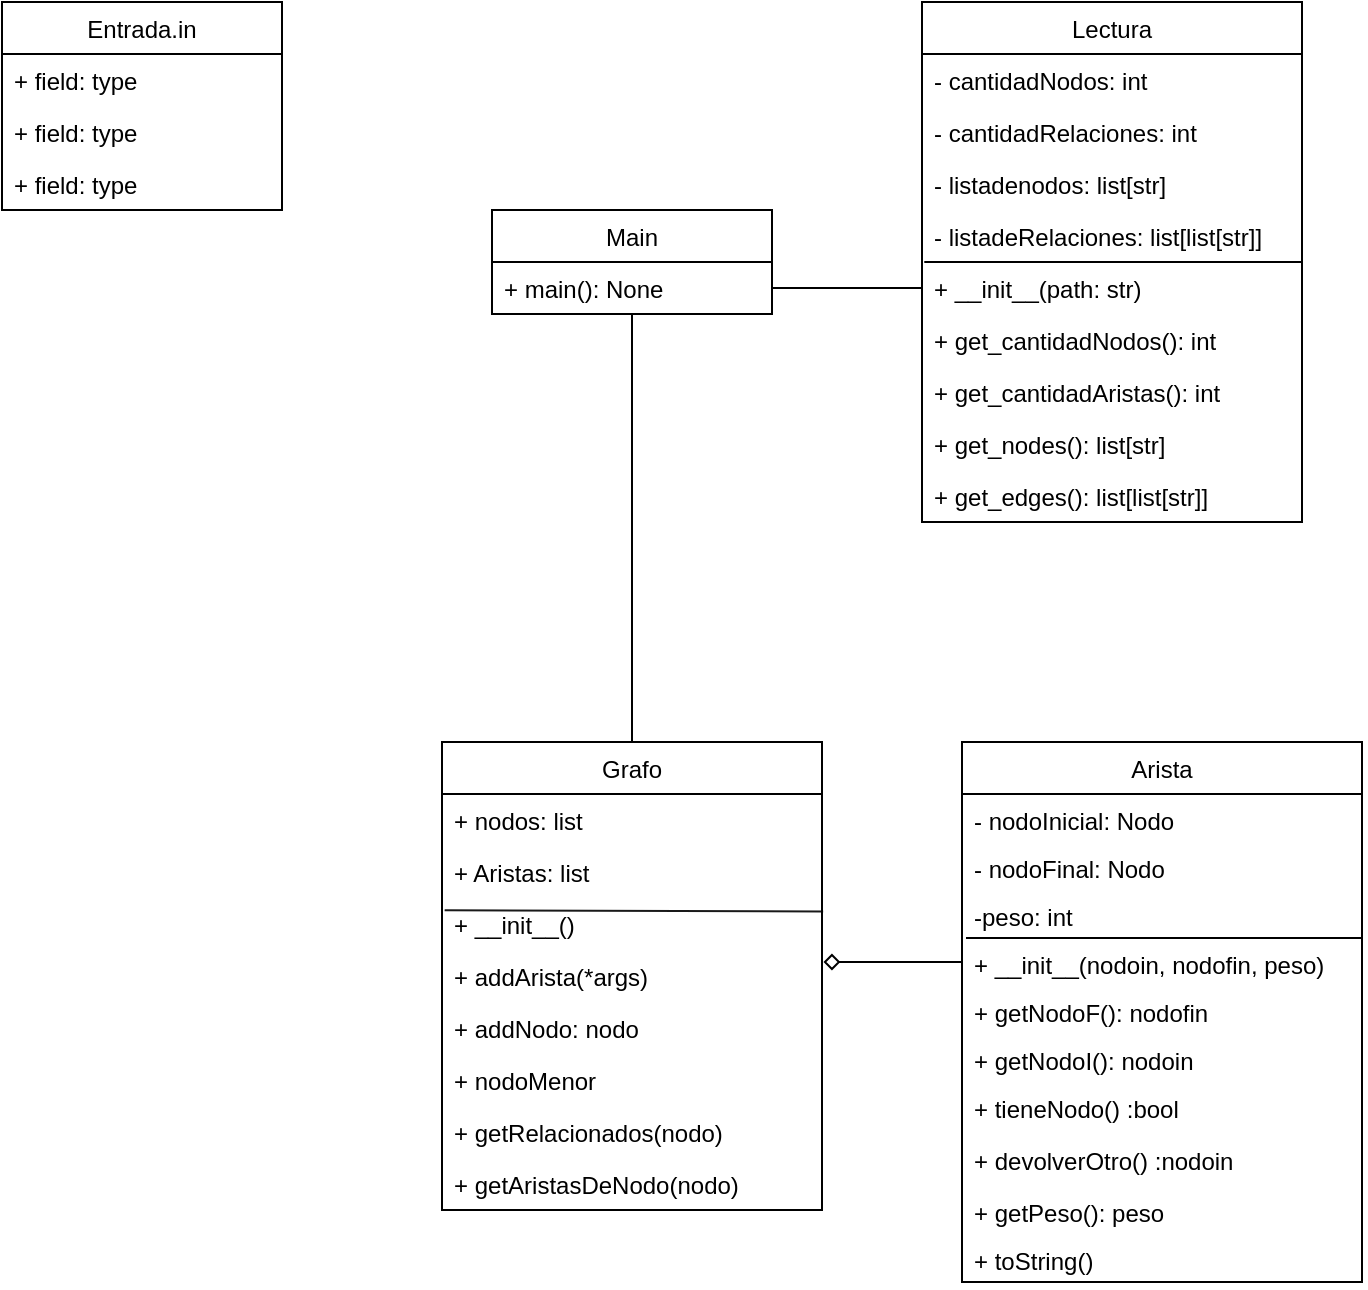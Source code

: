 <mxfile>
    <diagram name="Page-1" id="jT8q71IDl5kLCgGPPeI5">
        <mxGraphModel dx="1684" dy="990" grid="1" gridSize="10" guides="1" tooltips="1" connect="1" arrows="1" fold="1" page="1" pageScale="1" pageWidth="850" pageHeight="1100" math="0" shadow="0">
            <root>
                <mxCell id="0"/>
                <mxCell id="1" parent="0"/>
                <mxCell id="3" style="edgeStyle=none;html=1;exitX=0.5;exitY=0;exitDx=0;exitDy=0;endArrow=none;endFill=0;" edge="1" parent="1" source="4BHa0V8jdn2U7fwrEG5H-1" target="4BHa0V8jdn2U7fwrEG5H-66">
                    <mxGeometry relative="1" as="geometry"/>
                </mxCell>
                <mxCell id="4BHa0V8jdn2U7fwrEG5H-1" value="Grafo" style="swimlane;fontStyle=0;childLayout=stackLayout;horizontal=1;startSize=26;fillColor=none;horizontalStack=0;resizeParent=1;resizeParentMax=0;resizeLast=0;collapsible=1;marginBottom=0;" parent="1" vertex="1">
                    <mxGeometry x="260" y="480" width="190" height="234" as="geometry"/>
                </mxCell>
                <mxCell id="4BHa0V8jdn2U7fwrEG5H-2" value="+ nodos: list" style="text;strokeColor=none;fillColor=none;align=left;verticalAlign=top;spacingLeft=4;spacingRight=4;overflow=hidden;rotatable=0;points=[[0,0.5],[1,0.5]];portConstraint=eastwest;" parent="4BHa0V8jdn2U7fwrEG5H-1" vertex="1">
                    <mxGeometry y="26" width="190" height="26" as="geometry"/>
                </mxCell>
                <mxCell id="4BHa0V8jdn2U7fwrEG5H-3" value="+ Aristas: list" style="text;strokeColor=none;fillColor=none;align=left;verticalAlign=top;spacingLeft=4;spacingRight=4;overflow=hidden;rotatable=0;points=[[0,0.5],[1,0.5]];portConstraint=eastwest;" parent="4BHa0V8jdn2U7fwrEG5H-1" vertex="1">
                    <mxGeometry y="52" width="190" height="26" as="geometry"/>
                </mxCell>
                <mxCell id="4BHa0V8jdn2U7fwrEG5H-23" value="" style="endArrow=none;html=1;rounded=0;exitX=0.007;exitY=0.235;exitDx=0;exitDy=0;exitPerimeter=0;entryX=1.003;entryY=0.261;entryDx=0;entryDy=0;entryPerimeter=0;strokeWidth=1;endSize=0;opacity=90;jumpSize=3;" parent="4BHa0V8jdn2U7fwrEG5H-1" source="4BHa0V8jdn2U7fwrEG5H-4" target="4BHa0V8jdn2U7fwrEG5H-4" edge="1">
                    <mxGeometry width="50" height="50" relative="1" as="geometry">
                        <mxPoint x="10.0" y="83.278" as="sourcePoint"/>
                        <mxPoint x="149.58" y="82.81" as="targetPoint"/>
                    </mxGeometry>
                </mxCell>
                <mxCell id="4BHa0V8jdn2U7fwrEG5H-4" value="+ __init__()  " style="text;strokeColor=none;fillColor=none;align=left;verticalAlign=top;spacingLeft=4;spacingRight=4;overflow=hidden;rotatable=0;points=[[0,0.5],[1,0.5]];portConstraint=eastwest;" parent="4BHa0V8jdn2U7fwrEG5H-1" vertex="1">
                    <mxGeometry y="78" width="190" height="26" as="geometry"/>
                </mxCell>
                <mxCell id="4BHa0V8jdn2U7fwrEG5H-34" value="+ addArista(*args)" style="text;strokeColor=none;fillColor=none;align=left;verticalAlign=top;spacingLeft=4;spacingRight=4;overflow=hidden;rotatable=0;points=[[0,0.5],[1,0.5]];portConstraint=eastwest;" parent="4BHa0V8jdn2U7fwrEG5H-1" vertex="1">
                    <mxGeometry y="104" width="190" height="26" as="geometry"/>
                </mxCell>
                <mxCell id="4BHa0V8jdn2U7fwrEG5H-26" value="+ addNodo: nodo" style="text;strokeColor=none;fillColor=none;align=left;verticalAlign=top;spacingLeft=4;spacingRight=4;overflow=hidden;rotatable=0;points=[[0,0.5],[1,0.5]];portConstraint=eastwest;" parent="4BHa0V8jdn2U7fwrEG5H-1" vertex="1">
                    <mxGeometry y="130" width="190" height="26" as="geometry"/>
                </mxCell>
                <mxCell id="4BHa0V8jdn2U7fwrEG5H-24" value="+ nodoMenor" style="text;strokeColor=none;fillColor=none;align=left;verticalAlign=top;spacingLeft=4;spacingRight=4;overflow=hidden;rotatable=0;points=[[0,0.5],[1,0.5]];portConstraint=eastwest;" parent="4BHa0V8jdn2U7fwrEG5H-1" vertex="1">
                    <mxGeometry y="156" width="190" height="26" as="geometry"/>
                </mxCell>
                <mxCell id="4BHa0V8jdn2U7fwrEG5H-25" value="+ getRelacionados(nodo)  " style="text;strokeColor=none;fillColor=none;align=left;verticalAlign=top;spacingLeft=4;spacingRight=4;overflow=hidden;rotatable=0;points=[[0,0.5],[1,0.5]];portConstraint=eastwest;" parent="4BHa0V8jdn2U7fwrEG5H-1" vertex="1">
                    <mxGeometry y="182" width="190" height="26" as="geometry"/>
                </mxCell>
                <mxCell id="4BHa0V8jdn2U7fwrEG5H-27" value="+ getAristasDeNodo(nodo)  " style="text;strokeColor=none;fillColor=none;align=left;verticalAlign=top;spacingLeft=4;spacingRight=4;overflow=hidden;rotatable=0;points=[[0,0.5],[1,0.5]];portConstraint=eastwest;" parent="4BHa0V8jdn2U7fwrEG5H-1" vertex="1">
                    <mxGeometry y="208" width="190" height="26" as="geometry"/>
                </mxCell>
                <mxCell id="4BHa0V8jdn2U7fwrEG5H-5" value="Arista" style="swimlane;fontStyle=0;childLayout=stackLayout;horizontal=1;startSize=26;fillColor=none;horizontalStack=0;resizeParent=1;resizeParentMax=0;resizeLast=0;collapsible=1;marginBottom=0;" parent="1" vertex="1">
                    <mxGeometry x="520" y="480" width="200" height="270" as="geometry"/>
                </mxCell>
                <mxCell id="4BHa0V8jdn2U7fwrEG5H-28" value="" style="endArrow=none;html=1;rounded=0;exitX=0.01;exitY=0;exitDx=0;exitDy=0;exitPerimeter=0;entryX=1.002;entryY=0;entryDx=0;entryDy=0;entryPerimeter=0;" parent="4BHa0V8jdn2U7fwrEG5H-5" source="4BHa0V8jdn2U7fwrEG5H-10" target="4BHa0V8jdn2U7fwrEG5H-10" edge="1">
                    <mxGeometry width="50" height="50" relative="1" as="geometry">
                        <mxPoint x="10" y="180" as="sourcePoint"/>
                        <mxPoint x="60" y="130" as="targetPoint"/>
                    </mxGeometry>
                </mxCell>
                <mxCell id="4BHa0V8jdn2U7fwrEG5H-31" value="- nodoInicial: Nodo   " style="text;strokeColor=none;fillColor=none;align=left;verticalAlign=top;spacingLeft=4;spacingRight=4;overflow=hidden;rotatable=0;points=[[0,0.5],[1,0.5]];portConstraint=eastwest;" parent="4BHa0V8jdn2U7fwrEG5H-5" vertex="1">
                    <mxGeometry y="26" width="200" height="24" as="geometry"/>
                </mxCell>
                <mxCell id="4BHa0V8jdn2U7fwrEG5H-30" value="- nodoFinal: Nodo " style="text;strokeColor=none;fillColor=none;align=left;verticalAlign=top;spacingLeft=4;spacingRight=4;overflow=hidden;rotatable=0;points=[[0,0.5],[1,0.5]];portConstraint=eastwest;" parent="4BHa0V8jdn2U7fwrEG5H-5" vertex="1">
                    <mxGeometry y="50" width="200" height="24" as="geometry"/>
                </mxCell>
                <mxCell id="4BHa0V8jdn2U7fwrEG5H-29" value="-peso: int" style="text;strokeColor=none;fillColor=none;align=left;verticalAlign=top;spacingLeft=4;spacingRight=4;overflow=hidden;rotatable=0;points=[[0,0.5],[1,0.5]];portConstraint=eastwest;" parent="4BHa0V8jdn2U7fwrEG5H-5" vertex="1">
                    <mxGeometry y="74" width="200" height="24" as="geometry"/>
                </mxCell>
                <mxCell id="4BHa0V8jdn2U7fwrEG5H-10" value="+ __init__(nodoin, nodofin, peso)" style="text;strokeColor=none;fillColor=none;align=left;verticalAlign=top;spacingLeft=4;spacingRight=4;overflow=hidden;rotatable=0;points=[[0,0.5],[1,0.5]];portConstraint=eastwest;" parent="4BHa0V8jdn2U7fwrEG5H-5" vertex="1">
                    <mxGeometry y="98" width="200" height="24" as="geometry"/>
                </mxCell>
                <mxCell id="4BHa0V8jdn2U7fwrEG5H-33" value="+ getNodoF(): nodofin" style="text;strokeColor=none;fillColor=none;align=left;verticalAlign=top;spacingLeft=4;spacingRight=4;overflow=hidden;rotatable=0;points=[[0,0.5],[1,0.5]];portConstraint=eastwest;" parent="4BHa0V8jdn2U7fwrEG5H-5" vertex="1">
                    <mxGeometry y="122" width="200" height="24" as="geometry"/>
                </mxCell>
                <mxCell id="4BHa0V8jdn2U7fwrEG5H-9" value="+ getNodoI(): nodoin" style="text;strokeColor=none;fillColor=none;align=left;verticalAlign=top;spacingLeft=4;spacingRight=4;overflow=hidden;rotatable=0;points=[[0,0.5],[1,0.5]];portConstraint=eastwest;" parent="4BHa0V8jdn2U7fwrEG5H-5" vertex="1">
                    <mxGeometry y="146" width="200" height="24" as="geometry"/>
                </mxCell>
                <mxCell id="4BHa0V8jdn2U7fwrEG5H-6" value="+ tieneNodo() :bool" style="text;strokeColor=none;fillColor=none;align=left;verticalAlign=top;spacingLeft=4;spacingRight=4;overflow=hidden;rotatable=0;points=[[0,0.5],[1,0.5]];portConstraint=eastwest;" parent="4BHa0V8jdn2U7fwrEG5H-5" vertex="1">
                    <mxGeometry y="170" width="200" height="26" as="geometry"/>
                </mxCell>
                <mxCell id="4BHa0V8jdn2U7fwrEG5H-7" value="+ devolverOtro() :nodoin " style="text;strokeColor=none;fillColor=none;align=left;verticalAlign=top;spacingLeft=4;spacingRight=4;overflow=hidden;rotatable=0;points=[[0,0.5],[1,0.5]];portConstraint=eastwest;" parent="4BHa0V8jdn2U7fwrEG5H-5" vertex="1">
                    <mxGeometry y="196" width="200" height="26" as="geometry"/>
                </mxCell>
                <mxCell id="4BHa0V8jdn2U7fwrEG5H-8" value="+ getPeso(): peso" style="text;strokeColor=none;fillColor=none;align=left;verticalAlign=top;spacingLeft=4;spacingRight=4;overflow=hidden;rotatable=0;points=[[0,0.5],[1,0.5]];portConstraint=eastwest;" parent="4BHa0V8jdn2U7fwrEG5H-5" vertex="1">
                    <mxGeometry y="222" width="200" height="24" as="geometry"/>
                </mxCell>
                <mxCell id="4BHa0V8jdn2U7fwrEG5H-32" value="+ toString()   " style="text;strokeColor=none;fillColor=none;align=left;verticalAlign=top;spacingLeft=4;spacingRight=4;overflow=hidden;rotatable=0;points=[[0,0.5],[1,0.5]];portConstraint=eastwest;" parent="4BHa0V8jdn2U7fwrEG5H-5" vertex="1">
                    <mxGeometry y="246" width="200" height="24" as="geometry"/>
                </mxCell>
                <mxCell id="4BHa0V8jdn2U7fwrEG5H-11" value="Entrada.in" style="swimlane;fontStyle=0;childLayout=stackLayout;horizontal=1;startSize=26;fillColor=none;horizontalStack=0;resizeParent=1;resizeParentMax=0;resizeLast=0;collapsible=1;marginBottom=0;" parent="1" vertex="1">
                    <mxGeometry x="40" y="110" width="140" height="104" as="geometry"/>
                </mxCell>
                <mxCell id="4BHa0V8jdn2U7fwrEG5H-12" value="+ field: type" style="text;strokeColor=none;fillColor=none;align=left;verticalAlign=top;spacingLeft=4;spacingRight=4;overflow=hidden;rotatable=0;points=[[0,0.5],[1,0.5]];portConstraint=eastwest;" parent="4BHa0V8jdn2U7fwrEG5H-11" vertex="1">
                    <mxGeometry y="26" width="140" height="26" as="geometry"/>
                </mxCell>
                <mxCell id="4BHa0V8jdn2U7fwrEG5H-13" value="+ field: type" style="text;strokeColor=none;fillColor=none;align=left;verticalAlign=top;spacingLeft=4;spacingRight=4;overflow=hidden;rotatable=0;points=[[0,0.5],[1,0.5]];portConstraint=eastwest;" parent="4BHa0V8jdn2U7fwrEG5H-11" vertex="1">
                    <mxGeometry y="52" width="140" height="26" as="geometry"/>
                </mxCell>
                <mxCell id="4BHa0V8jdn2U7fwrEG5H-14" value="+ field: type" style="text;strokeColor=none;fillColor=none;align=left;verticalAlign=top;spacingLeft=4;spacingRight=4;overflow=hidden;rotatable=0;points=[[0,0.5],[1,0.5]];portConstraint=eastwest;" parent="4BHa0V8jdn2U7fwrEG5H-11" vertex="1">
                    <mxGeometry y="78" width="140" height="26" as="geometry"/>
                </mxCell>
                <mxCell id="4BHa0V8jdn2U7fwrEG5H-15" value="Lectura" style="swimlane;fontStyle=0;childLayout=stackLayout;horizontal=1;startSize=26;fillColor=none;horizontalStack=0;resizeParent=1;resizeParentMax=0;resizeLast=0;collapsible=1;marginBottom=0;" parent="1" vertex="1">
                    <mxGeometry x="500" y="110" width="190" height="260" as="geometry"/>
                </mxCell>
                <mxCell id="4BHa0V8jdn2U7fwrEG5H-16" value="- cantidadNodos: int " style="text;strokeColor=none;fillColor=none;align=left;verticalAlign=top;spacingLeft=4;spacingRight=4;overflow=hidden;rotatable=0;points=[[0,0.5],[1,0.5]];portConstraint=eastwest;" parent="4BHa0V8jdn2U7fwrEG5H-15" vertex="1">
                    <mxGeometry y="26" width="190" height="26" as="geometry"/>
                </mxCell>
                <mxCell id="4BHa0V8jdn2U7fwrEG5H-36" value="" style="endArrow=none;html=1;rounded=0;exitX=0.006;exitY=0.002;exitDx=0;exitDy=0;exitPerimeter=0;entryX=1;entryY=1;entryDx=0;entryDy=0;entryPerimeter=0;" parent="4BHa0V8jdn2U7fwrEG5H-15" source="4BHa0V8jdn2U7fwrEG5H-18" target="4BHa0V8jdn2U7fwrEG5H-17" edge="1">
                    <mxGeometry width="50" height="50" relative="1" as="geometry">
                        <mxPoint x="60" y="110" as="sourcePoint"/>
                        <mxPoint x="110" y="60" as="targetPoint"/>
                    </mxGeometry>
                </mxCell>
                <mxCell id="4BHa0V8jdn2U7fwrEG5H-41" value="- cantidadRelaciones: int " style="text;strokeColor=none;fillColor=none;align=left;verticalAlign=top;spacingLeft=4;spacingRight=4;overflow=hidden;rotatable=0;points=[[0,0.5],[1,0.5]];portConstraint=eastwest;" parent="4BHa0V8jdn2U7fwrEG5H-15" vertex="1">
                    <mxGeometry y="52" width="190" height="26" as="geometry"/>
                </mxCell>
                <mxCell id="4BHa0V8jdn2U7fwrEG5H-42" value=" - listadenodos: list[str]  " style="text;strokeColor=none;fillColor=none;align=left;verticalAlign=top;spacingLeft=4;spacingRight=4;overflow=hidden;rotatable=0;points=[[0,0.5],[1,0.5]];portConstraint=eastwest;" parent="4BHa0V8jdn2U7fwrEG5H-15" vertex="1">
                    <mxGeometry y="78" width="190" height="26" as="geometry"/>
                </mxCell>
                <mxCell id="4BHa0V8jdn2U7fwrEG5H-17" value=" - listadeRelaciones: list[list[str]]  " style="text;strokeColor=none;fillColor=none;align=left;verticalAlign=top;spacingLeft=4;spacingRight=4;overflow=hidden;rotatable=0;points=[[0,0.5],[1,0.5]];portConstraint=eastwest;" parent="4BHa0V8jdn2U7fwrEG5H-15" vertex="1">
                    <mxGeometry y="104" width="190" height="26" as="geometry"/>
                </mxCell>
                <mxCell id="4BHa0V8jdn2U7fwrEG5H-18" value="+ __init__(path: str)" style="text;strokeColor=none;fillColor=none;align=left;verticalAlign=top;spacingLeft=4;spacingRight=4;overflow=hidden;rotatable=0;points=[[0,0.5],[1,0.5]];portConstraint=eastwest;" parent="4BHa0V8jdn2U7fwrEG5H-15" vertex="1">
                    <mxGeometry y="130" width="190" height="26" as="geometry"/>
                </mxCell>
                <mxCell id="4BHa0V8jdn2U7fwrEG5H-37" value="+ get_cantidadNodos(): int " style="text;strokeColor=none;fillColor=none;align=left;verticalAlign=top;spacingLeft=4;spacingRight=4;overflow=hidden;rotatable=0;points=[[0,0.5],[1,0.5]];portConstraint=eastwest;" parent="4BHa0V8jdn2U7fwrEG5H-15" vertex="1">
                    <mxGeometry y="156" width="190" height="26" as="geometry"/>
                </mxCell>
                <mxCell id="4BHa0V8jdn2U7fwrEG5H-38" value="+ get_cantidadAristas(): int" style="text;strokeColor=none;fillColor=none;align=left;verticalAlign=top;spacingLeft=4;spacingRight=4;overflow=hidden;rotatable=0;points=[[0,0.5],[1,0.5]];portConstraint=eastwest;" parent="4BHa0V8jdn2U7fwrEG5H-15" vertex="1">
                    <mxGeometry y="182" width="190" height="26" as="geometry"/>
                </mxCell>
                <mxCell id="4BHa0V8jdn2U7fwrEG5H-40" value="+ get_nodes(): list[str]" style="text;strokeColor=none;fillColor=none;align=left;verticalAlign=top;spacingLeft=4;spacingRight=4;overflow=hidden;rotatable=0;points=[[0,0.5],[1,0.5]];portConstraint=eastwest;" parent="4BHa0V8jdn2U7fwrEG5H-15" vertex="1">
                    <mxGeometry y="208" width="190" height="26" as="geometry"/>
                </mxCell>
                <mxCell id="4BHa0V8jdn2U7fwrEG5H-39" value="+ get_edges(): list[list[str]]" style="text;strokeColor=none;fillColor=none;align=left;verticalAlign=top;spacingLeft=4;spacingRight=4;overflow=hidden;rotatable=0;points=[[0,0.5],[1,0.5]];portConstraint=eastwest;" parent="4BHa0V8jdn2U7fwrEG5H-15" vertex="1">
                    <mxGeometry y="234" width="190" height="26" as="geometry"/>
                </mxCell>
                <mxCell id="4BHa0V8jdn2U7fwrEG5H-19" value="Main" style="swimlane;fontStyle=0;childLayout=stackLayout;horizontal=1;startSize=26;fillColor=none;horizontalStack=0;resizeParent=1;resizeParentMax=0;resizeLast=0;collapsible=1;marginBottom=0;" parent="1" vertex="1">
                    <mxGeometry x="285" y="214" width="140" height="52" as="geometry"/>
                </mxCell>
                <mxCell id="4BHa0V8jdn2U7fwrEG5H-66" value="+ main(): None" style="text;strokeColor=none;fillColor=none;align=left;verticalAlign=top;spacingLeft=4;spacingRight=4;overflow=hidden;rotatable=0;points=[[0,0.5],[1,0.5]];portConstraint=eastwest;" parent="4BHa0V8jdn2U7fwrEG5H-19" vertex="1">
                    <mxGeometry y="26" width="140" height="26" as="geometry"/>
                </mxCell>
                <mxCell id="4BHa0V8jdn2U7fwrEG5H-60" value="" style="endArrow=diamond;html=1;rounded=0;entryX=1.004;entryY=0.231;entryDx=0;entryDy=0;exitX=0;exitY=0.5;exitDx=0;exitDy=0;spacing=0;fontSize=11;entryPerimeter=0;endFill=0;" parent="1" source="4BHa0V8jdn2U7fwrEG5H-10" target="4BHa0V8jdn2U7fwrEG5H-34" edge="1">
                    <mxGeometry width="50" height="50" relative="1" as="geometry">
                        <mxPoint x="330" y="710" as="sourcePoint"/>
                        <mxPoint x="380" y="660" as="targetPoint"/>
                    </mxGeometry>
                </mxCell>
                <mxCell id="2" style="edgeStyle=none;html=1;exitX=1;exitY=0.5;exitDx=0;exitDy=0;entryX=0;entryY=0.5;entryDx=0;entryDy=0;endArrow=none;endFill=0;" edge="1" parent="1" source="4BHa0V8jdn2U7fwrEG5H-66" target="4BHa0V8jdn2U7fwrEG5H-18">
                    <mxGeometry relative="1" as="geometry"/>
                </mxCell>
            </root>
        </mxGraphModel>
    </diagram>
</mxfile>